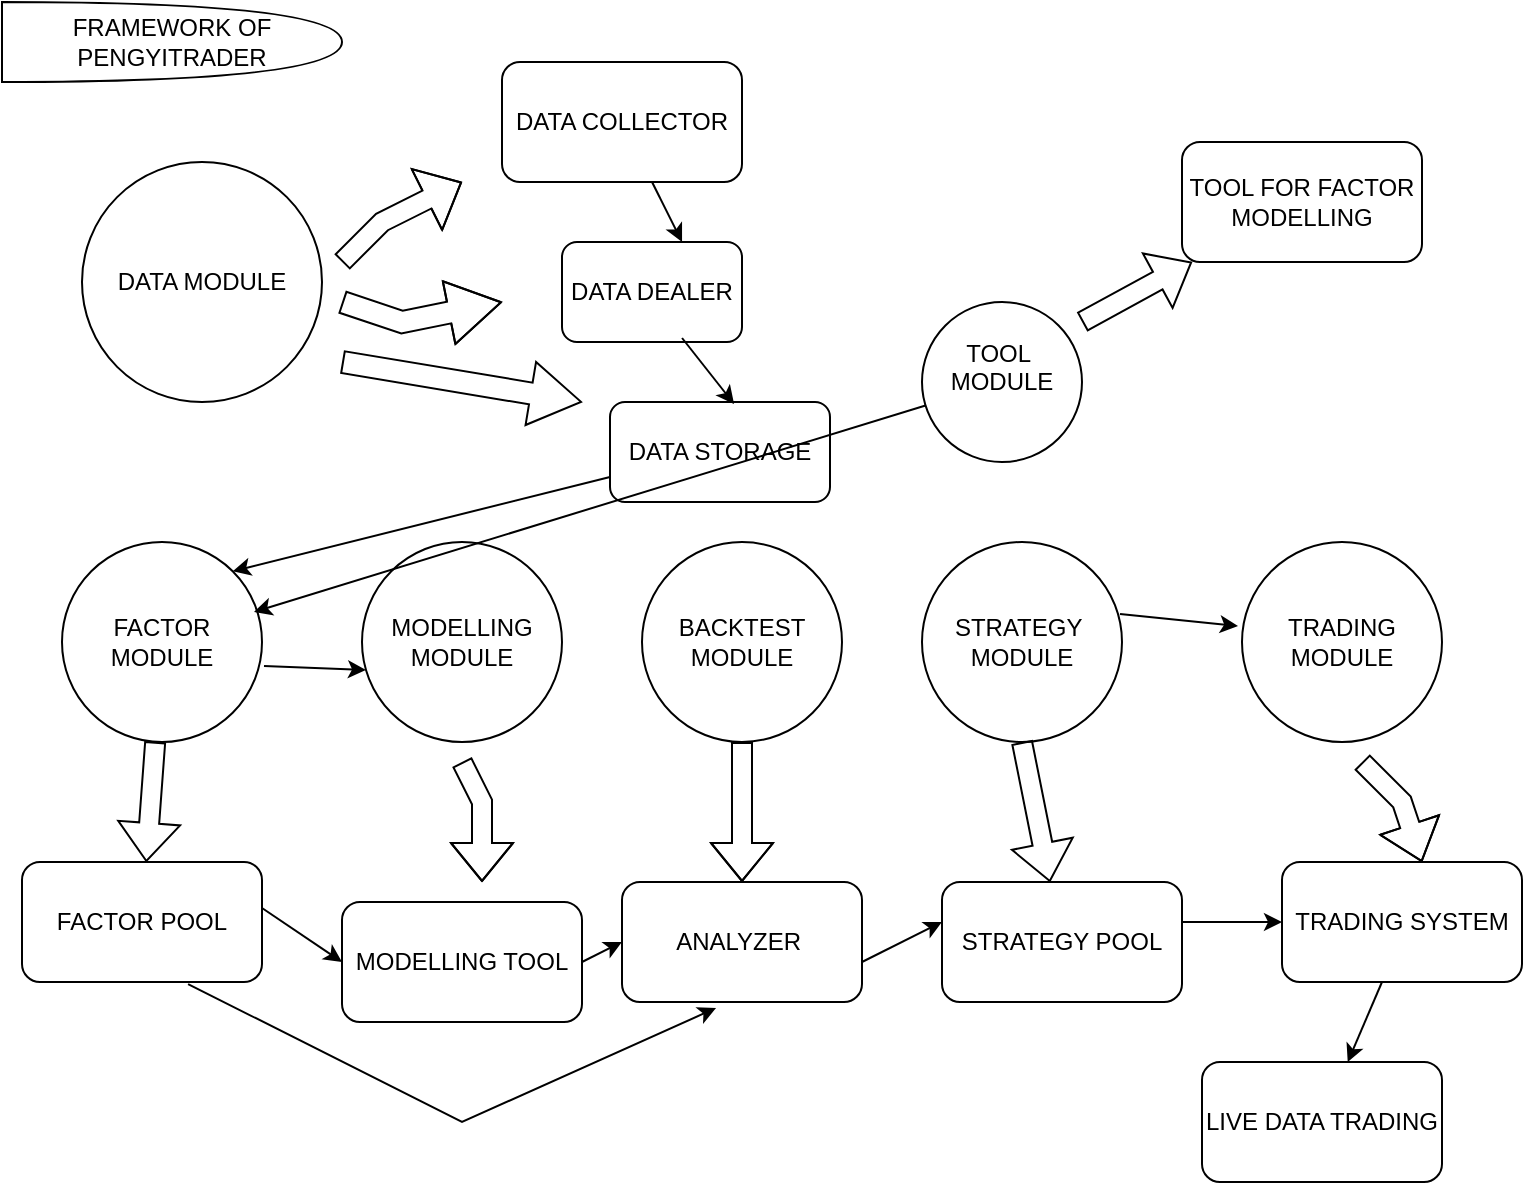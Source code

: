 <mxfile version="26.0.4">
  <diagram name="第 1 页" id="xW_SZls8N9TOqgsOVDpD">
    <mxGraphModel dx="1026" dy="598" grid="1" gridSize="10" guides="1" tooltips="1" connect="1" arrows="1" fold="1" page="1" pageScale="1" pageWidth="827" pageHeight="1169" math="0" shadow="0">
      <root>
        <mxCell id="0" />
        <mxCell id="1" parent="0" />
        <mxCell id="1Zfur0nQzSB4-iuhikmC-1" value="DATA MODULE" style="ellipse;whiteSpace=wrap;html=1;aspect=fixed;" vertex="1" parent="1">
          <mxGeometry x="40" y="80" width="120" height="120" as="geometry" />
        </mxCell>
        <mxCell id="1Zfur0nQzSB4-iuhikmC-3" value="" style="shape=flexArrow;endArrow=classic;html=1;rounded=0;endWidth=23;endSize=6.03;" edge="1" parent="1">
          <mxGeometry width="50" height="50" relative="1" as="geometry">
            <mxPoint x="170" y="130" as="sourcePoint" />
            <mxPoint x="230" y="90" as="targetPoint" />
            <Array as="points">
              <mxPoint x="190" y="110" />
            </Array>
          </mxGeometry>
        </mxCell>
        <mxCell id="1Zfur0nQzSB4-iuhikmC-4" value="DATA COLLECTOR" style="rounded=1;whiteSpace=wrap;html=1;" vertex="1" parent="1">
          <mxGeometry x="250" y="30" width="120" height="60" as="geometry" />
        </mxCell>
        <mxCell id="1Zfur0nQzSB4-iuhikmC-5" value="" style="shape=flexArrow;endArrow=classic;html=1;rounded=0;width=11;endSize=8.49;" edge="1" parent="1">
          <mxGeometry width="50" height="50" relative="1" as="geometry">
            <mxPoint x="170" y="150" as="sourcePoint" />
            <mxPoint x="250" y="150" as="targetPoint" />
            <Array as="points">
              <mxPoint x="200" y="160" />
            </Array>
          </mxGeometry>
        </mxCell>
        <mxCell id="1Zfur0nQzSB4-iuhikmC-6" value="DATA DEALER" style="rounded=1;whiteSpace=wrap;html=1;" vertex="1" parent="1">
          <mxGeometry x="280" y="120" width="90" height="50" as="geometry" />
        </mxCell>
        <mxCell id="1Zfur0nQzSB4-iuhikmC-7" value="" style="shape=flexArrow;endArrow=classic;html=1;rounded=0;width=11;endSize=8.15;" edge="1" parent="1">
          <mxGeometry width="50" height="50" relative="1" as="geometry">
            <mxPoint x="170" y="180" as="sourcePoint" />
            <mxPoint x="290" y="200" as="targetPoint" />
          </mxGeometry>
        </mxCell>
        <mxCell id="1Zfur0nQzSB4-iuhikmC-8" value="DATA STORAGE" style="rounded=1;whiteSpace=wrap;html=1;" vertex="1" parent="1">
          <mxGeometry x="304" y="200" width="110" height="50" as="geometry" />
        </mxCell>
        <mxCell id="1Zfur0nQzSB4-iuhikmC-9" value="" style="endArrow=classic;html=1;rounded=0;entryX=0.667;entryY=0;entryDx=0;entryDy=0;entryPerimeter=0;" edge="1" parent="1" source="1Zfur0nQzSB4-iuhikmC-4" target="1Zfur0nQzSB4-iuhikmC-6">
          <mxGeometry width="50" height="50" relative="1" as="geometry">
            <mxPoint x="389" y="70" as="sourcePoint" />
            <mxPoint x="439" y="20" as="targetPoint" />
          </mxGeometry>
        </mxCell>
        <mxCell id="1Zfur0nQzSB4-iuhikmC-10" value="" style="endArrow=classic;html=1;rounded=0;exitX=0.667;exitY=0.96;exitDx=0;exitDy=0;exitPerimeter=0;entryX=0.564;entryY=0.02;entryDx=0;entryDy=0;entryPerimeter=0;" edge="1" parent="1" source="1Zfur0nQzSB4-iuhikmC-6" target="1Zfur0nQzSB4-iuhikmC-8">
          <mxGeometry width="50" height="50" relative="1" as="geometry">
            <mxPoint x="380" y="340" as="sourcePoint" />
            <mxPoint x="430" y="290" as="targetPoint" />
          </mxGeometry>
        </mxCell>
        <mxCell id="1Zfur0nQzSB4-iuhikmC-11" value="FACTOR MODULE" style="ellipse;whiteSpace=wrap;html=1;aspect=fixed;" vertex="1" parent="1">
          <mxGeometry x="30" y="270" width="100" height="100" as="geometry" />
        </mxCell>
        <mxCell id="1Zfur0nQzSB4-iuhikmC-12" value="MODELLING MODULE" style="ellipse;whiteSpace=wrap;html=1;aspect=fixed;" vertex="1" parent="1">
          <mxGeometry x="180" y="270" width="100" height="100" as="geometry" />
        </mxCell>
        <mxCell id="1Zfur0nQzSB4-iuhikmC-13" value="BACKTEST MODULE" style="ellipse;whiteSpace=wrap;html=1;aspect=fixed;" vertex="1" parent="1">
          <mxGeometry x="320" y="270" width="100" height="100" as="geometry" />
        </mxCell>
        <mxCell id="1Zfur0nQzSB4-iuhikmC-14" value="TRADING MODULE" style="ellipse;whiteSpace=wrap;html=1;aspect=fixed;" vertex="1" parent="1">
          <mxGeometry x="620" y="270" width="100" height="100" as="geometry" />
        </mxCell>
        <mxCell id="1Zfur0nQzSB4-iuhikmC-15" value="STRATEGY&amp;nbsp;&lt;div&gt;MODULE&lt;/div&gt;" style="ellipse;whiteSpace=wrap;html=1;aspect=fixed;" vertex="1" parent="1">
          <mxGeometry x="460" y="270" width="100" height="100" as="geometry" />
        </mxCell>
        <mxCell id="1Zfur0nQzSB4-iuhikmC-16" value="" style="endArrow=classic;html=1;rounded=0;entryX=1;entryY=0;entryDx=0;entryDy=0;exitX=0;exitY=0.75;exitDx=0;exitDy=0;" edge="1" parent="1" source="1Zfur0nQzSB4-iuhikmC-8" target="1Zfur0nQzSB4-iuhikmC-11">
          <mxGeometry width="50" height="50" relative="1" as="geometry">
            <mxPoint x="380" y="320" as="sourcePoint" />
            <mxPoint x="430" y="270" as="targetPoint" />
          </mxGeometry>
        </mxCell>
        <mxCell id="1Zfur0nQzSB4-iuhikmC-17" value="" style="shape=flexArrow;endArrow=classic;html=1;rounded=0;" edge="1" parent="1" source="1Zfur0nQzSB4-iuhikmC-11" target="1Zfur0nQzSB4-iuhikmC-18">
          <mxGeometry width="50" height="50" relative="1" as="geometry">
            <mxPoint x="380" y="320" as="sourcePoint" />
            <mxPoint x="60" y="420" as="targetPoint" />
          </mxGeometry>
        </mxCell>
        <mxCell id="1Zfur0nQzSB4-iuhikmC-18" value="FACTOR POOL" style="rounded=1;whiteSpace=wrap;html=1;" vertex="1" parent="1">
          <mxGeometry x="10" y="430" width="120" height="60" as="geometry" />
        </mxCell>
        <mxCell id="1Zfur0nQzSB4-iuhikmC-20" value="TOOL&amp;nbsp;&lt;div&gt;MODULE&lt;/div&gt;&lt;div&gt;&lt;br&gt;&lt;/div&gt;" style="ellipse;whiteSpace=wrap;html=1;aspect=fixed;" vertex="1" parent="1">
          <mxGeometry x="460" y="150" width="80" height="80" as="geometry" />
        </mxCell>
        <mxCell id="1Zfur0nQzSB4-iuhikmC-21" value="" style="endArrow=classic;html=1;rounded=0;entryX=0.96;entryY=0.35;entryDx=0;entryDy=0;entryPerimeter=0;" edge="1" parent="1" source="1Zfur0nQzSB4-iuhikmC-20" target="1Zfur0nQzSB4-iuhikmC-11">
          <mxGeometry width="50" height="50" relative="1" as="geometry">
            <mxPoint x="380" y="320" as="sourcePoint" />
            <mxPoint x="430" y="270" as="targetPoint" />
          </mxGeometry>
        </mxCell>
        <mxCell id="1Zfur0nQzSB4-iuhikmC-24" value="" style="shape=flexArrow;endArrow=classic;html=1;rounded=0;" edge="1" parent="1" target="1Zfur0nQzSB4-iuhikmC-25">
          <mxGeometry width="50" height="50" relative="1" as="geometry">
            <mxPoint x="540" y="160" as="sourcePoint" />
            <mxPoint x="590" y="110" as="targetPoint" />
          </mxGeometry>
        </mxCell>
        <mxCell id="1Zfur0nQzSB4-iuhikmC-25" value="TOOL FOR FACTOR MODELLING" style="rounded=1;whiteSpace=wrap;html=1;" vertex="1" parent="1">
          <mxGeometry x="590" y="70" width="120" height="60" as="geometry" />
        </mxCell>
        <mxCell id="1Zfur0nQzSB4-iuhikmC-29" value="" style="endArrow=classic;html=1;rounded=0;exitX=1.01;exitY=0.62;exitDx=0;exitDy=0;exitPerimeter=0;entryX=0.02;entryY=0.64;entryDx=0;entryDy=0;entryPerimeter=0;" edge="1" parent="1" source="1Zfur0nQzSB4-iuhikmC-11" target="1Zfur0nQzSB4-iuhikmC-12">
          <mxGeometry width="50" height="50" relative="1" as="geometry">
            <mxPoint x="130" y="345" as="sourcePoint" />
            <mxPoint x="180" y="295" as="targetPoint" />
          </mxGeometry>
        </mxCell>
        <mxCell id="1Zfur0nQzSB4-iuhikmC-30" value="" style="shape=flexArrow;endArrow=classic;html=1;rounded=0;" edge="1" parent="1">
          <mxGeometry width="50" height="50" relative="1" as="geometry">
            <mxPoint x="230" y="380" as="sourcePoint" />
            <mxPoint x="240" y="440" as="targetPoint" />
            <Array as="points">
              <mxPoint x="240" y="400" />
            </Array>
          </mxGeometry>
        </mxCell>
        <mxCell id="1Zfur0nQzSB4-iuhikmC-31" value="MODELLING TOOL" style="rounded=1;whiteSpace=wrap;html=1;" vertex="1" parent="1">
          <mxGeometry x="170" y="450" width="120" height="60" as="geometry" />
        </mxCell>
        <mxCell id="1Zfur0nQzSB4-iuhikmC-32" value="" style="shape=flexArrow;endArrow=classic;html=1;rounded=0;exitX=0.5;exitY=1;exitDx=0;exitDy=0;" edge="1" parent="1" source="1Zfur0nQzSB4-iuhikmC-13" target="1Zfur0nQzSB4-iuhikmC-33">
          <mxGeometry width="50" height="50" relative="1" as="geometry">
            <mxPoint x="370" y="390" as="sourcePoint" />
            <mxPoint x="370" y="460" as="targetPoint" />
            <Array as="points">
              <mxPoint x="370" y="400" />
            </Array>
          </mxGeometry>
        </mxCell>
        <mxCell id="1Zfur0nQzSB4-iuhikmC-33" value="ANALYZER&amp;nbsp;" style="rounded=1;whiteSpace=wrap;html=1;" vertex="1" parent="1">
          <mxGeometry x="310" y="440" width="120" height="60" as="geometry" />
        </mxCell>
        <mxCell id="1Zfur0nQzSB4-iuhikmC-34" value="" style="endArrow=classic;html=1;rounded=0;exitX=1;exitY=0.383;exitDx=0;exitDy=0;exitPerimeter=0;entryX=0;entryY=0.5;entryDx=0;entryDy=0;" edge="1" parent="1" source="1Zfur0nQzSB4-iuhikmC-18" target="1Zfur0nQzSB4-iuhikmC-31">
          <mxGeometry width="50" height="50" relative="1" as="geometry">
            <mxPoint x="130" y="470" as="sourcePoint" />
            <mxPoint x="180" y="420" as="targetPoint" />
          </mxGeometry>
        </mxCell>
        <mxCell id="1Zfur0nQzSB4-iuhikmC-35" value="" style="endArrow=classic;html=1;rounded=0;exitX=0.99;exitY=0.36;exitDx=0;exitDy=0;exitPerimeter=0;entryX=-0.02;entryY=0.42;entryDx=0;entryDy=0;entryPerimeter=0;" edge="1" parent="1" source="1Zfur0nQzSB4-iuhikmC-15" target="1Zfur0nQzSB4-iuhikmC-14">
          <mxGeometry width="50" height="50" relative="1" as="geometry">
            <mxPoint x="560" y="320" as="sourcePoint" />
            <mxPoint x="610" y="270" as="targetPoint" />
          </mxGeometry>
        </mxCell>
        <mxCell id="1Zfur0nQzSB4-iuhikmC-36" value="" style="endArrow=classic;html=1;rounded=0;exitX=0.692;exitY=1.017;exitDx=0;exitDy=0;exitPerimeter=0;entryX=0.392;entryY=1.05;entryDx=0;entryDy=0;entryPerimeter=0;" edge="1" parent="1" source="1Zfur0nQzSB4-iuhikmC-18" target="1Zfur0nQzSB4-iuhikmC-33">
          <mxGeometry width="50" height="50" relative="1" as="geometry">
            <mxPoint x="130" y="470" as="sourcePoint" />
            <mxPoint x="370" y="570" as="targetPoint" />
            <Array as="points">
              <mxPoint x="230" y="560" />
            </Array>
          </mxGeometry>
        </mxCell>
        <mxCell id="1Zfur0nQzSB4-iuhikmC-37" value="" style="endArrow=classic;html=1;rounded=0;" edge="1" parent="1">
          <mxGeometry width="50" height="50" relative="1" as="geometry">
            <mxPoint x="430" y="480" as="sourcePoint" />
            <mxPoint x="470" y="460" as="targetPoint" />
          </mxGeometry>
        </mxCell>
        <mxCell id="1Zfur0nQzSB4-iuhikmC-38" value="" style="endArrow=classic;html=1;rounded=0;exitX=1;exitY=0.5;exitDx=0;exitDy=0;entryX=0;entryY=0.5;entryDx=0;entryDy=0;" edge="1" parent="1" source="1Zfur0nQzSB4-iuhikmC-31" target="1Zfur0nQzSB4-iuhikmC-33">
          <mxGeometry width="50" height="50" relative="1" as="geometry">
            <mxPoint x="290" y="470" as="sourcePoint" />
            <mxPoint x="340" y="420" as="targetPoint" />
          </mxGeometry>
        </mxCell>
        <mxCell id="1Zfur0nQzSB4-iuhikmC-40" value="" style="shape=flexArrow;endArrow=classic;html=1;rounded=0;exitX=0.5;exitY=1;exitDx=0;exitDy=0;" edge="1" parent="1" source="1Zfur0nQzSB4-iuhikmC-15" target="1Zfur0nQzSB4-iuhikmC-41">
          <mxGeometry width="50" height="50" relative="1" as="geometry">
            <mxPoint x="510" y="400" as="sourcePoint" />
            <mxPoint x="510" y="430" as="targetPoint" />
          </mxGeometry>
        </mxCell>
        <mxCell id="1Zfur0nQzSB4-iuhikmC-41" value="STRATEGY POOL" style="rounded=1;whiteSpace=wrap;html=1;" vertex="1" parent="1">
          <mxGeometry x="470" y="440" width="120" height="60" as="geometry" />
        </mxCell>
        <mxCell id="1Zfur0nQzSB4-iuhikmC-42" value="" style="shape=flexArrow;endArrow=classic;html=1;rounded=0;" edge="1" parent="1">
          <mxGeometry width="50" height="50" relative="1" as="geometry">
            <mxPoint x="680" y="380" as="sourcePoint" />
            <mxPoint x="710" y="430" as="targetPoint" />
            <Array as="points">
              <mxPoint x="700" y="400" />
            </Array>
          </mxGeometry>
        </mxCell>
        <mxCell id="1Zfur0nQzSB4-iuhikmC-43" value="TRADING SYSTEM" style="rounded=1;whiteSpace=wrap;html=1;" vertex="1" parent="1">
          <mxGeometry x="640" y="430" width="120" height="60" as="geometry" />
        </mxCell>
        <mxCell id="1Zfur0nQzSB4-iuhikmC-44" value="" style="endArrow=classic;html=1;rounded=0;entryX=0;entryY=0.5;entryDx=0;entryDy=0;" edge="1" parent="1" target="1Zfur0nQzSB4-iuhikmC-43">
          <mxGeometry width="50" height="50" relative="1" as="geometry">
            <mxPoint x="590" y="460" as="sourcePoint" />
            <mxPoint x="640" y="410" as="targetPoint" />
          </mxGeometry>
        </mxCell>
        <mxCell id="1Zfur0nQzSB4-iuhikmC-45" value="" style="endArrow=classic;html=1;rounded=0;" edge="1" parent="1" target="1Zfur0nQzSB4-iuhikmC-46">
          <mxGeometry width="50" height="50" relative="1" as="geometry">
            <mxPoint x="690" y="490" as="sourcePoint" />
            <mxPoint x="680" y="520" as="targetPoint" />
          </mxGeometry>
        </mxCell>
        <mxCell id="1Zfur0nQzSB4-iuhikmC-46" value="LIVE DATA TRADING" style="rounded=1;whiteSpace=wrap;html=1;" vertex="1" parent="1">
          <mxGeometry x="600" y="530" width="120" height="60" as="geometry" />
        </mxCell>
        <mxCell id="1Zfur0nQzSB4-iuhikmC-47" value="FRAMEWORK OF PENGYITRADER" style="shape=or;whiteSpace=wrap;html=1;" vertex="1" parent="1">
          <mxGeometry width="170" height="40" as="geometry" />
        </mxCell>
      </root>
    </mxGraphModel>
  </diagram>
</mxfile>
